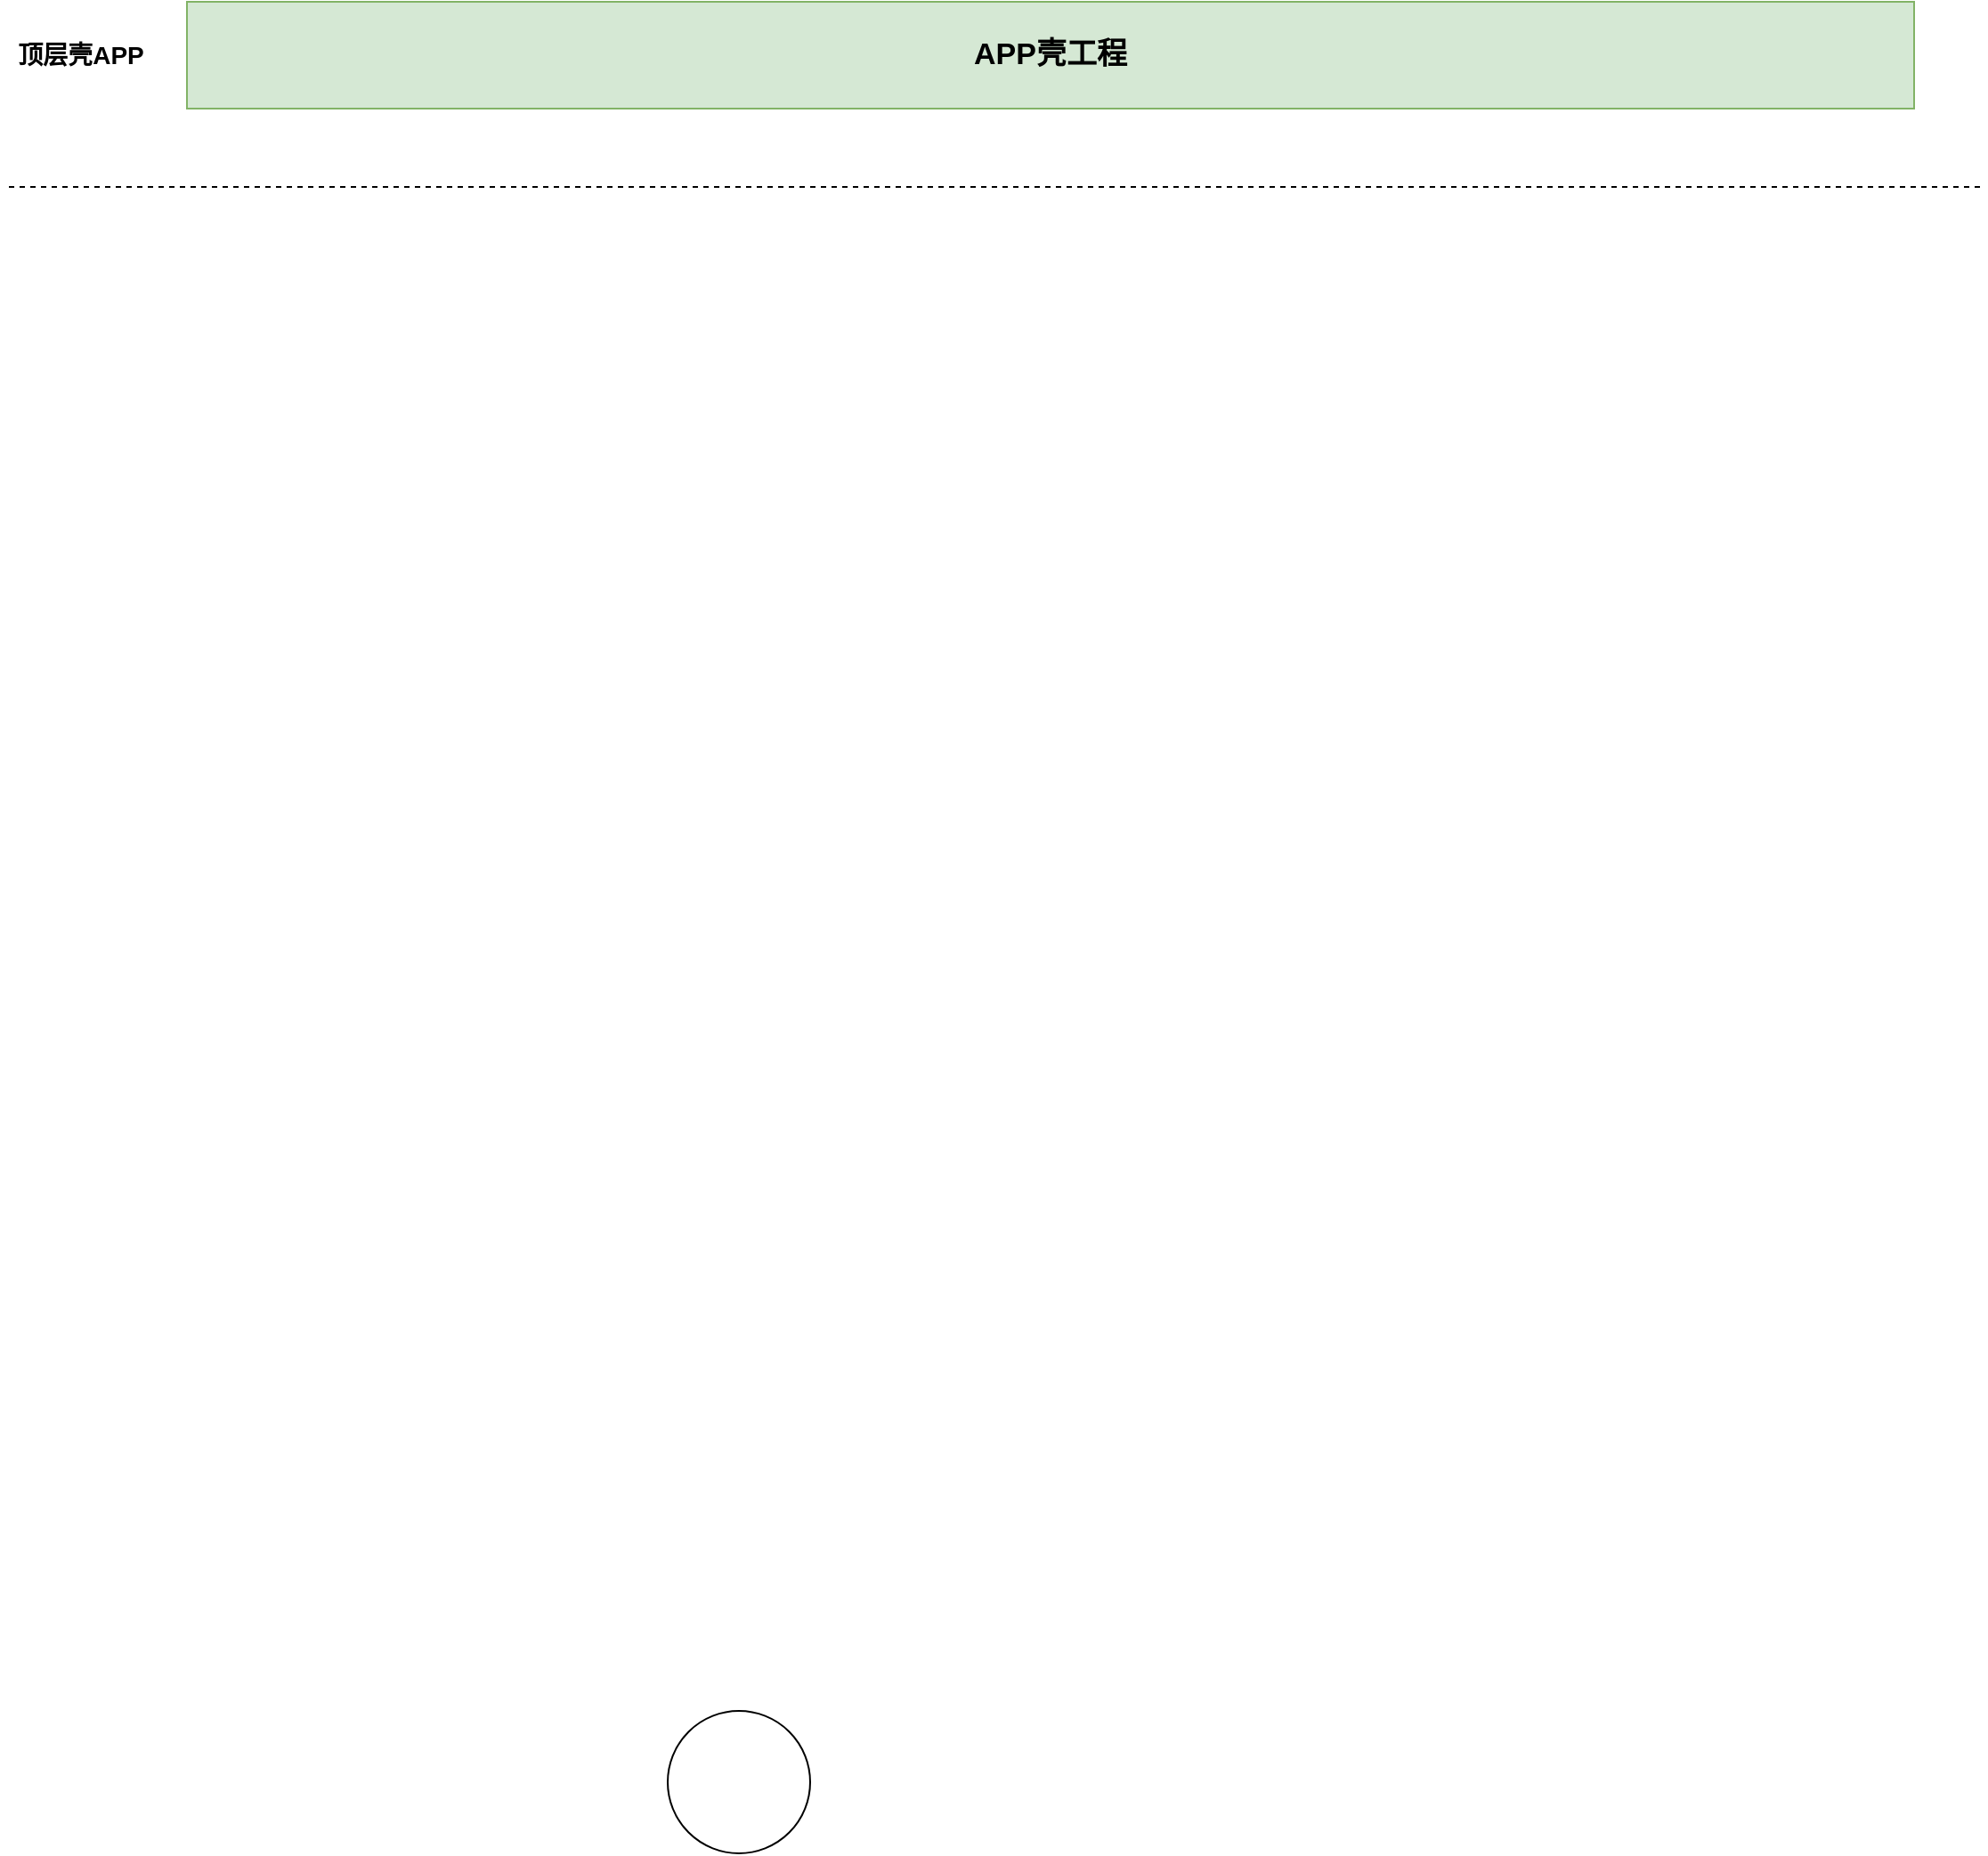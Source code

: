 <mxfile version="13.8.8" type="github"><diagram id="5YJdf_GiZVkq7qKEYGZW" name="Page-1"><mxGraphModel dx="2249" dy="762" grid="1" gridSize="10" guides="1" tooltips="1" connect="1" arrows="1" fold="1" page="1" pageScale="1" pageWidth="827" pageHeight="1169" math="0" shadow="0"><root><mxCell id="0"/><mxCell id="1" parent="0"/><mxCell id="QNq1hISHLKf9LOUZHScL-1" value="" style="ellipse;whiteSpace=wrap;html=1;aspect=fixed;" vertex="1" parent="1"><mxGeometry x="370" y="1050" width="80" height="80" as="geometry"/></mxCell><mxCell id="QNq1hISHLKf9LOUZHScL-2" value="&lt;font style=&quot;font-size: 17px&quot;&gt;APP壳工程&lt;/font&gt;" style="rounded=0;whiteSpace=wrap;html=1;fillColor=#d5e8d4;strokeColor=#82b366;fontStyle=1" vertex="1" parent="1"><mxGeometry x="100" y="90" width="970" height="60" as="geometry"/></mxCell><mxCell id="QNq1hISHLKf9LOUZHScL-4" value="顶层壳APP" style="text;html=1;align=center;verticalAlign=middle;resizable=0;points=[];autosize=1;fontStyle=1;fontSize=14;" vertex="1" parent="1"><mxGeometry x="-5" y="110" width="90" height="20" as="geometry"/></mxCell><mxCell id="QNq1hISHLKf9LOUZHScL-5" value="" style="line;strokeWidth=1;fillColor=none;align=left;verticalAlign=middle;spacingTop=-1;spacingLeft=3;spacingRight=3;rotatable=0;labelPosition=right;points=[];portConstraint=eastwest;fontSize=14;dashed=1;" vertex="1" parent="1"><mxGeometry y="190" width="1110" height="8" as="geometry"/></mxCell></root></mxGraphModel></diagram></mxfile>